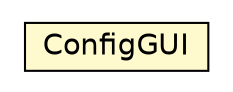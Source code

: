 #!/usr/local/bin/dot
#
# Class diagram 
# Generated by UMLGraph version 5.1 (http://www.umlgraph.org/)
#

digraph G {
	edge [fontname="Helvetica",fontsize=10,labelfontname="Helvetica",labelfontsize=10];
	node [fontname="Helvetica",fontsize=10,shape=plaintext];
	nodesep=0.25;
	ranksep=0.5;
	// jason.util.ConfigGUI
	c68882 [label=<<table title="jason.util.ConfigGUI" border="0" cellborder="1" cellspacing="0" cellpadding="2" port="p" bgcolor="lemonChiffon" href="./ConfigGUI.html">
		<tr><td><table border="0" cellspacing="0" cellpadding="1">
<tr><td align="center" balign="center"> ConfigGUI </td></tr>
		</table></td></tr>
		</table>>, fontname="Helvetica", fontcolor="black", fontsize=14.0];
}

